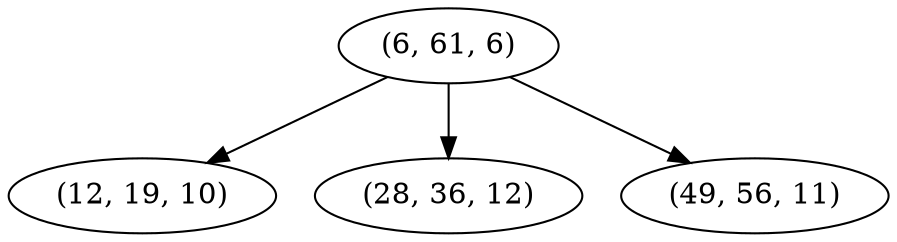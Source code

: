 digraph tree {
    "(6, 61, 6)";
    "(12, 19, 10)";
    "(28, 36, 12)";
    "(49, 56, 11)";
    "(6, 61, 6)" -> "(12, 19, 10)";
    "(6, 61, 6)" -> "(28, 36, 12)";
    "(6, 61, 6)" -> "(49, 56, 11)";
}
